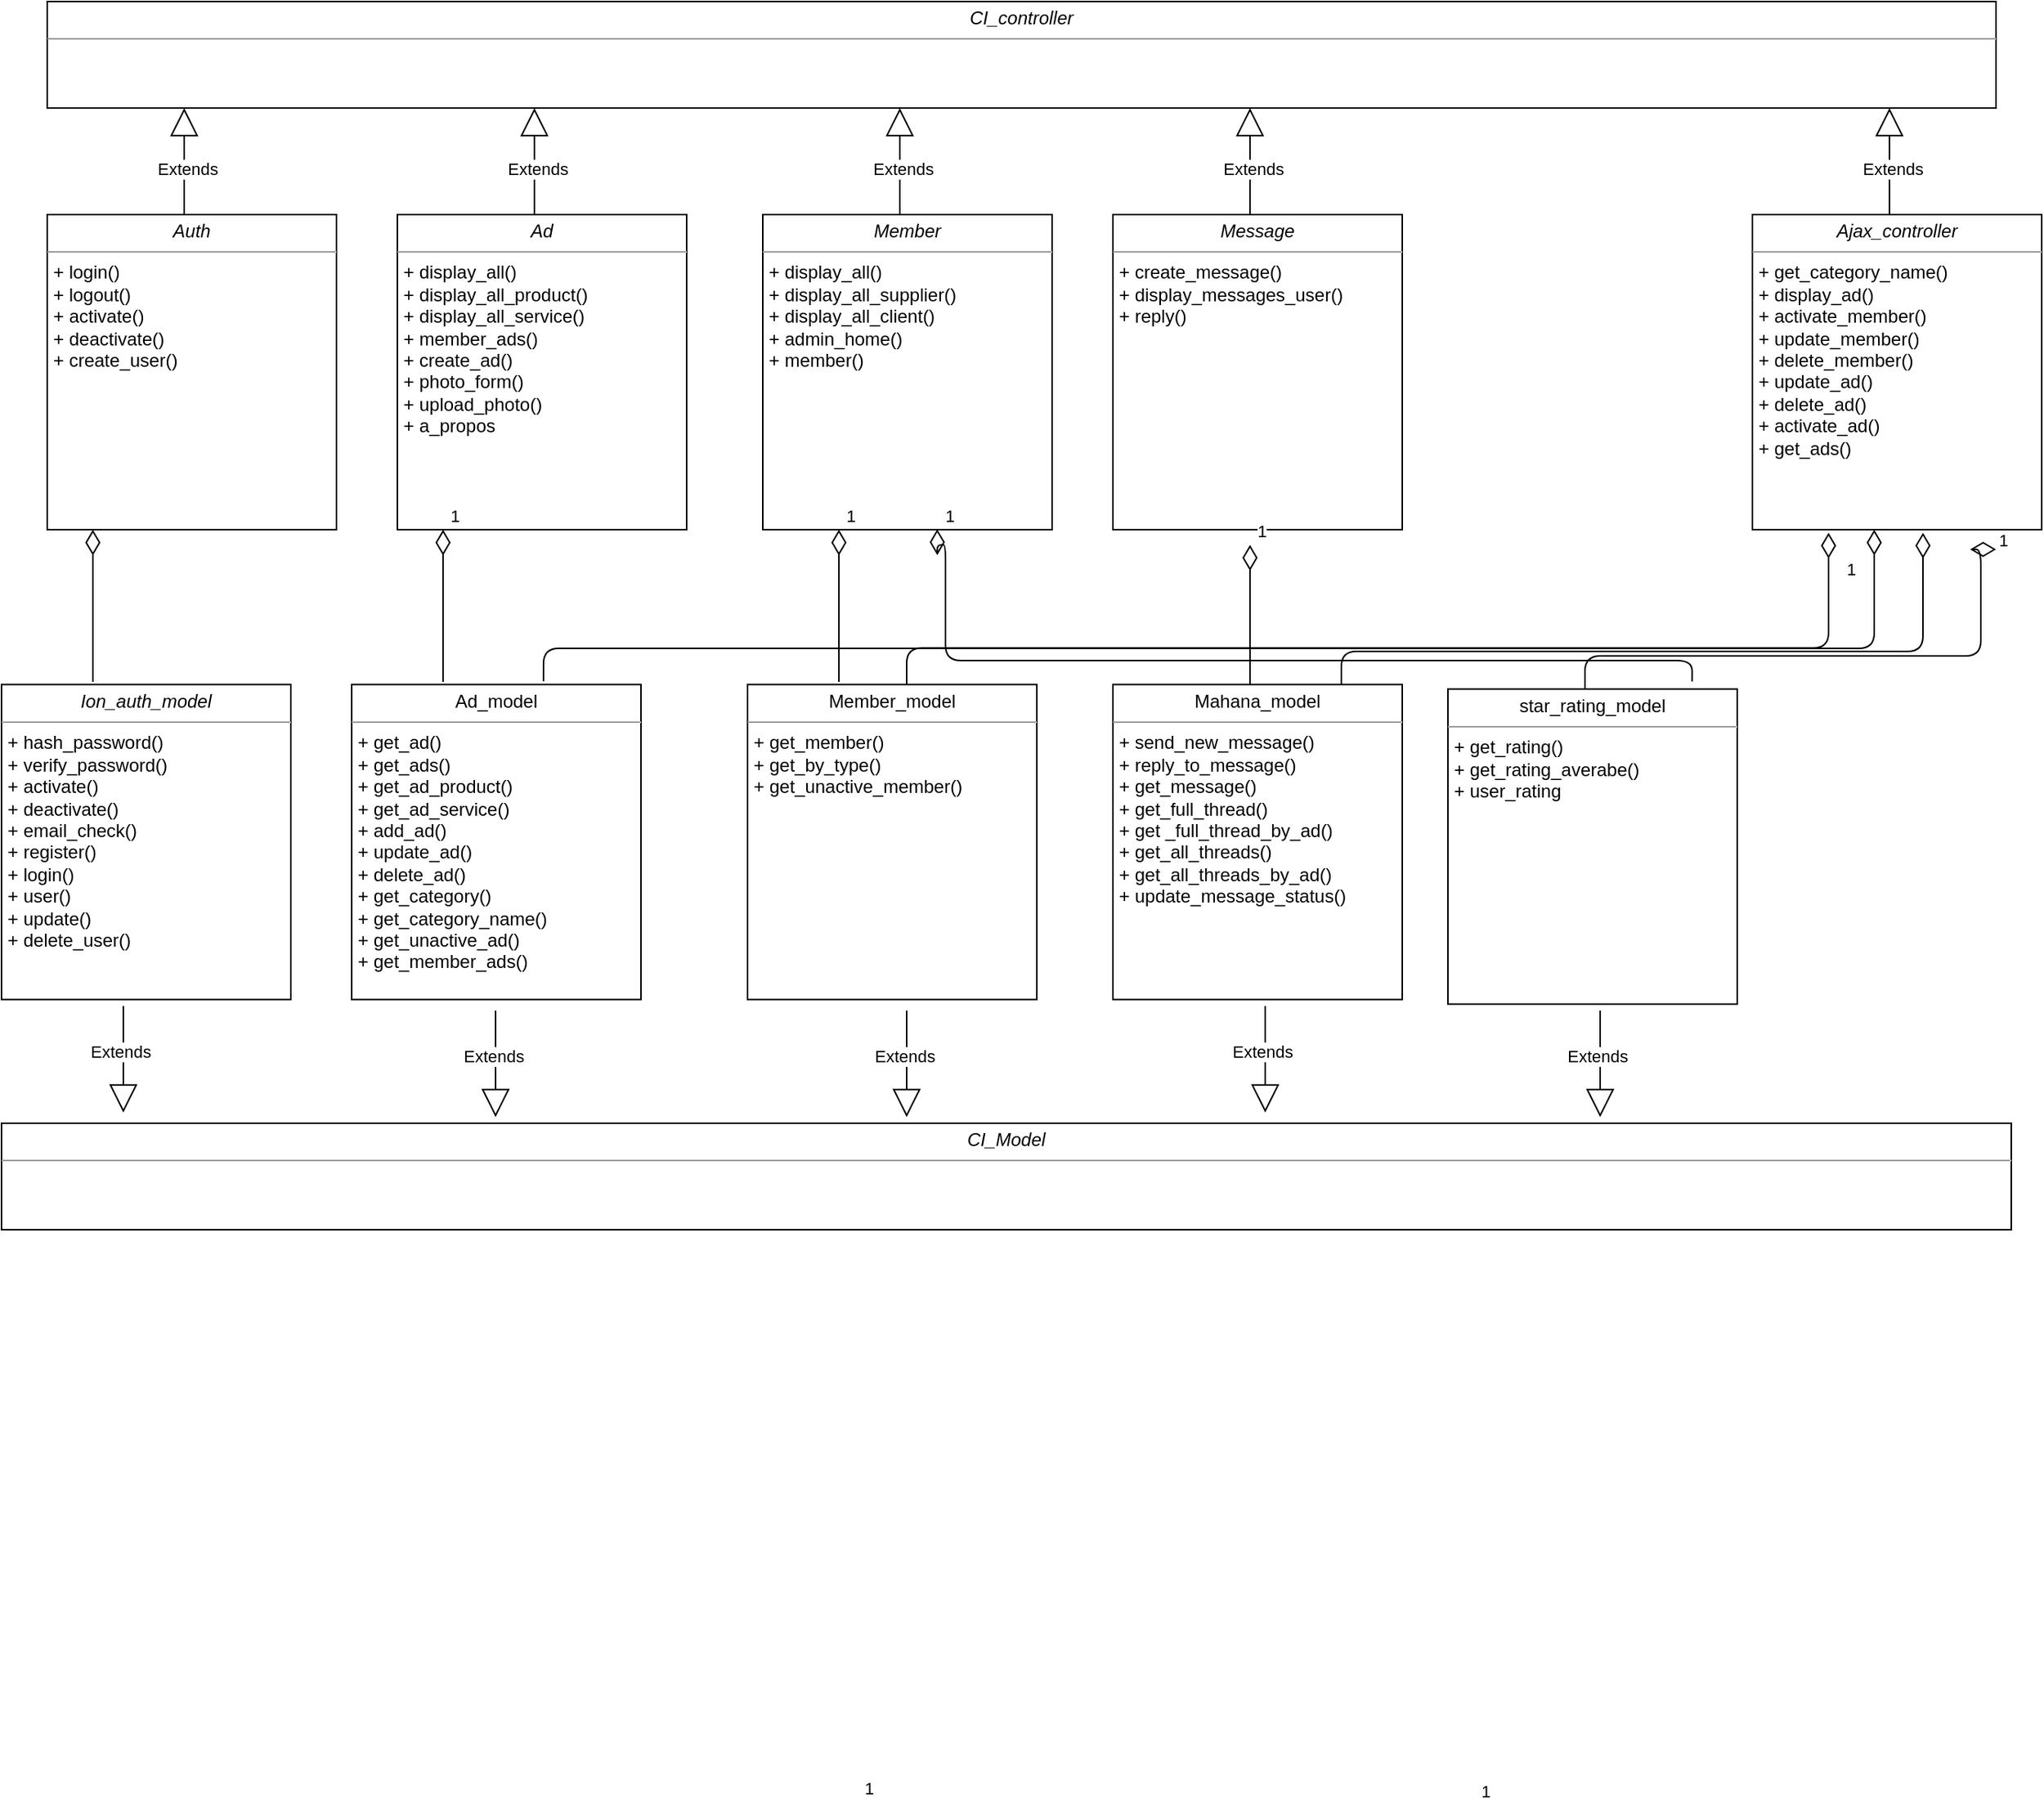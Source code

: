 <mxfile version="12.8.4" type="github">
  <diagram id="C5RBs43oDa-KdzZeNtuy" name="Page-1">
    <mxGraphModel dx="-56" dy="869" grid="1" gridSize="10" guides="1" tooltips="1" connect="1" arrows="1" fold="1" page="1" pageScale="1" pageWidth="827" pageHeight="1169" math="0" shadow="0">
      <root>
        <mxCell id="WIyWlLk6GJQsqaUBKTNV-0" />
        <mxCell id="WIyWlLk6GJQsqaUBKTNV-1" parent="WIyWlLk6GJQsqaUBKTNV-0" />
        <mxCell id="j7Flrp0eAc_-I4MH4OzA-1" value="&lt;p style=&quot;margin: 0px ; margin-top: 4px ; text-align: center&quot;&gt;&lt;i&gt;CI_controller&lt;/i&gt;&lt;/p&gt;&lt;hr size=&quot;1&quot;&gt;&lt;p style=&quot;margin: 0px ; margin-left: 4px&quot;&gt;&lt;br&gt;&lt;/p&gt;" style="verticalAlign=top;align=left;overflow=fill;fontSize=12;fontFamily=Helvetica;html=1;" parent="WIyWlLk6GJQsqaUBKTNV-1" vertex="1">
          <mxGeometry x="1020" y="90" width="1280" height="70" as="geometry" />
        </mxCell>
        <mxCell id="j7Flrp0eAc_-I4MH4OzA-11" value="1" style="endArrow=none;html=1;endSize=12;startArrow=diamondThin;startSize=14;startFill=0;edgeStyle=orthogonalEdgeStyle;align=left;verticalAlign=bottom;endFill=0;" parent="WIyWlLk6GJQsqaUBKTNV-1" edge="1">
          <mxGeometry x="-1" y="3" relative="1" as="geometry">
            <mxPoint x="1050" y="437" as="sourcePoint" />
            <mxPoint x="1050" y="537" as="targetPoint" />
            <Array as="points">
              <mxPoint x="1050" y="513" />
            </Array>
          </mxGeometry>
        </mxCell>
        <mxCell id="j7Flrp0eAc_-I4MH4OzA-22" value="&lt;p style=&quot;margin: 0px ; margin-top: 4px ; text-align: center&quot;&gt;&lt;i&gt;Auth&lt;/i&gt;&lt;/p&gt;&lt;hr size=&quot;1&quot;&gt;&lt;p style=&quot;margin: 0px ; margin-left: 4px&quot;&gt;+ login()&lt;/p&gt;&lt;p style=&quot;margin: 0px ; margin-left: 4px&quot;&gt;+ logout()&lt;/p&gt;&lt;p style=&quot;margin: 0px ; margin-left: 4px&quot;&gt;+ activate()&lt;/p&gt;&lt;p style=&quot;margin: 0px ; margin-left: 4px&quot;&gt;+ deactivate()&lt;/p&gt;&lt;p style=&quot;margin: 0px ; margin-left: 4px&quot;&gt;+ create_user()&lt;/p&gt;" style="verticalAlign=top;align=left;overflow=fill;fontSize=12;fontFamily=Helvetica;html=1;" parent="WIyWlLk6GJQsqaUBKTNV-1" vertex="1">
          <mxGeometry x="1020" y="230" width="190" height="207" as="geometry" />
        </mxCell>
        <mxCell id="j7Flrp0eAc_-I4MH4OzA-26" value="Extends" style="endArrow=block;endSize=16;endFill=0;html=1;exitX=0.5;exitY=0;exitDx=0;exitDy=0;" parent="WIyWlLk6GJQsqaUBKTNV-1" edge="1">
          <mxGeometry x="-0.147" y="-2" width="160" relative="1" as="geometry">
            <mxPoint x="1110" y="230" as="sourcePoint" />
            <mxPoint x="1110" y="160" as="targetPoint" />
            <mxPoint as="offset" />
          </mxGeometry>
        </mxCell>
        <mxCell id="QWQDAZp95gfeDpqPbwrQ-0" value="&lt;p style=&quot;margin: 0px ; margin-top: 4px ; text-align: center&quot;&gt;&lt;i&gt;Ad&lt;/i&gt;&lt;/p&gt;&lt;hr size=&quot;1&quot;&gt;&lt;p style=&quot;margin: 0px ; margin-left: 4px&quot;&gt;+ display_all()&lt;/p&gt;&lt;p style=&quot;margin: 0px ; margin-left: 4px&quot;&gt;+ display_all_product()&lt;/p&gt;&lt;p style=&quot;margin: 0px ; margin-left: 4px&quot;&gt;+ display_all_service()&lt;/p&gt;&lt;p style=&quot;margin: 0px ; margin-left: 4px&quot;&gt;+ member_ads()&lt;/p&gt;&lt;p style=&quot;margin: 0px ; margin-left: 4px&quot;&gt;+ create_ad()&lt;/p&gt;&lt;p style=&quot;margin: 0px ; margin-left: 4px&quot;&gt;+ photo_form()&lt;/p&gt;&lt;p style=&quot;margin: 0px ; margin-left: 4px&quot;&gt;+ upload_photo()&lt;/p&gt;&lt;p style=&quot;margin: 0px ; margin-left: 4px&quot;&gt;+ a_propos&lt;/p&gt;" style="verticalAlign=top;align=left;overflow=fill;fontSize=12;fontFamily=Helvetica;html=1;" parent="WIyWlLk6GJQsqaUBKTNV-1" vertex="1">
          <mxGeometry x="1250" y="230" width="190" height="207" as="geometry" />
        </mxCell>
        <mxCell id="QWQDAZp95gfeDpqPbwrQ-1" value="Extends" style="endArrow=block;endSize=16;endFill=0;html=1;exitX=0.5;exitY=0;exitDx=0;exitDy=0;" parent="WIyWlLk6GJQsqaUBKTNV-1" edge="1">
          <mxGeometry x="-0.147" y="-2" width="160" relative="1" as="geometry">
            <mxPoint x="1340" y="230" as="sourcePoint" />
            <mxPoint x="1340" y="160" as="targetPoint" />
            <mxPoint as="offset" />
          </mxGeometry>
        </mxCell>
        <mxCell id="QWQDAZp95gfeDpqPbwrQ-2" value="&lt;p style=&quot;margin: 0px ; margin-top: 4px ; text-align: center&quot;&gt;&lt;i&gt;Member&lt;/i&gt;&lt;/p&gt;&lt;hr size=&quot;1&quot;&gt;&lt;p style=&quot;margin: 0px ; margin-left: 4px&quot;&gt;+ display_all()&lt;/p&gt;&lt;p style=&quot;margin: 0px ; margin-left: 4px&quot;&gt;+ display_all_supplier()&lt;/p&gt;&lt;p style=&quot;margin: 0px ; margin-left: 4px&quot;&gt;+ display_all_client()&lt;/p&gt;&lt;p style=&quot;margin: 0px ; margin-left: 4px&quot;&gt;+ admin_home()&lt;/p&gt;&lt;p style=&quot;margin: 0px ; margin-left: 4px&quot;&gt;+ member()&lt;/p&gt;&lt;p style=&quot;margin: 0px ; margin-left: 4px&quot;&gt;&lt;br&gt;&lt;/p&gt;" style="verticalAlign=top;align=left;overflow=fill;fontSize=12;fontFamily=Helvetica;html=1;" parent="WIyWlLk6GJQsqaUBKTNV-1" vertex="1">
          <mxGeometry x="1490" y="230" width="190" height="207" as="geometry" />
        </mxCell>
        <mxCell id="QWQDAZp95gfeDpqPbwrQ-3" value="Extends" style="endArrow=block;endSize=16;endFill=0;html=1;exitX=0.5;exitY=0;exitDx=0;exitDy=0;" parent="WIyWlLk6GJQsqaUBKTNV-1" edge="1">
          <mxGeometry x="-0.147" y="-2" width="160" relative="1" as="geometry">
            <mxPoint x="1580" y="230" as="sourcePoint" />
            <mxPoint x="1580" y="160" as="targetPoint" />
            <mxPoint as="offset" />
          </mxGeometry>
        </mxCell>
        <mxCell id="QWQDAZp95gfeDpqPbwrQ-4" value="&lt;p style=&quot;margin: 0px ; margin-top: 4px ; text-align: center&quot;&gt;&lt;i&gt;Ajax_controller&lt;/i&gt;&lt;/p&gt;&lt;hr size=&quot;1&quot;&gt;&lt;p style=&quot;margin: 0px ; margin-left: 4px&quot;&gt;+ get_category_name()&lt;/p&gt;&lt;p style=&quot;margin: 0px ; margin-left: 4px&quot;&gt;+ display_ad()&lt;/p&gt;&lt;p style=&quot;margin: 0px ; margin-left: 4px&quot;&gt;+ activate_member()&lt;/p&gt;&lt;p style=&quot;margin: 0px ; margin-left: 4px&quot;&gt;+ update_member()&lt;/p&gt;&lt;p style=&quot;margin: 0px ; margin-left: 4px&quot;&gt;+ delete_member()&lt;/p&gt;&lt;p style=&quot;margin: 0px ; margin-left: 4px&quot;&gt;+ update_ad()&lt;/p&gt;&lt;p style=&quot;margin: 0px ; margin-left: 4px&quot;&gt;+ delete_ad()&lt;/p&gt;&lt;p style=&quot;margin: 0px ; margin-left: 4px&quot;&gt;+ activate_ad()&lt;/p&gt;&lt;p style=&quot;margin: 0px ; margin-left: 4px&quot;&gt;+ get_ads()&lt;/p&gt;&lt;p style=&quot;margin: 0px ; margin-left: 4px&quot;&gt;&lt;br&gt;&lt;/p&gt;" style="verticalAlign=top;align=left;overflow=fill;fontSize=12;fontFamily=Helvetica;html=1;" parent="WIyWlLk6GJQsqaUBKTNV-1" vertex="1">
          <mxGeometry x="2140" y="230" width="190" height="207" as="geometry" />
        </mxCell>
        <mxCell id="QWQDAZp95gfeDpqPbwrQ-5" value="Extends" style="endArrow=block;endSize=16;endFill=0;html=1;exitX=0.5;exitY=0;exitDx=0;exitDy=0;" parent="WIyWlLk6GJQsqaUBKTNV-1" edge="1">
          <mxGeometry x="-0.147" y="-2" width="160" relative="1" as="geometry">
            <mxPoint x="2230" y="230" as="sourcePoint" />
            <mxPoint x="2230" y="160" as="targetPoint" />
            <mxPoint as="offset" />
          </mxGeometry>
        </mxCell>
        <mxCell id="QWQDAZp95gfeDpqPbwrQ-6" value="&lt;p style=&quot;margin: 0px ; margin-top: 4px ; text-align: center&quot;&gt;&lt;i&gt;Ion_auth_model&lt;/i&gt;&lt;/p&gt;&lt;hr size=&quot;1&quot;&gt;&lt;p style=&quot;margin: 0px ; margin-left: 4px&quot;&gt;+ hash_password()&lt;/p&gt;&lt;p style=&quot;margin: 0px ; margin-left: 4px&quot;&gt;+ verify_password()&lt;/p&gt;&lt;p style=&quot;margin: 0px ; margin-left: 4px&quot;&gt;+ activate()&lt;/p&gt;&lt;p style=&quot;margin: 0px ; margin-left: 4px&quot;&gt;+ deactivate()&lt;/p&gt;&lt;p style=&quot;margin: 0px ; margin-left: 4px&quot;&gt;+ email_check()&lt;/p&gt;&lt;p style=&quot;margin: 0px ; margin-left: 4px&quot;&gt;+ register()&lt;/p&gt;&lt;p style=&quot;margin: 0px ; margin-left: 4px&quot;&gt;+ login()&lt;/p&gt;&lt;p style=&quot;margin: 0px ; margin-left: 4px&quot;&gt;+ user()&lt;/p&gt;&lt;p style=&quot;margin: 0px ; margin-left: 4px&quot;&gt;+ update()&lt;/p&gt;&lt;p style=&quot;margin: 0px ; margin-left: 4px&quot;&gt;+ delete_user()&lt;/p&gt;" style="verticalAlign=top;align=left;overflow=fill;fontSize=12;fontFamily=Helvetica;html=1;" parent="WIyWlLk6GJQsqaUBKTNV-1" vertex="1">
          <mxGeometry x="990" y="538.75" width="190" height="207" as="geometry" />
        </mxCell>
        <mxCell id="QWQDAZp95gfeDpqPbwrQ-7" value="1" style="endArrow=none;html=1;endSize=12;startArrow=diamondThin;startSize=14;startFill=0;edgeStyle=orthogonalEdgeStyle;align=left;verticalAlign=bottom;endFill=0;" parent="WIyWlLk6GJQsqaUBKTNV-1" edge="1">
          <mxGeometry x="-1" y="3" relative="1" as="geometry">
            <mxPoint x="1280" y="437" as="sourcePoint" />
            <mxPoint x="1280" y="537" as="targetPoint" />
            <Array as="points">
              <mxPoint x="1280" y="513" />
            </Array>
          </mxGeometry>
        </mxCell>
        <mxCell id="QWQDAZp95gfeDpqPbwrQ-8" value="&lt;p style=&quot;margin: 0px ; margin-top: 4px ; text-align: center&quot;&gt;Ad_model&lt;/p&gt;&lt;hr size=&quot;1&quot;&gt;&lt;p style=&quot;margin: 0px ; margin-left: 4px&quot;&gt;+ get_ad()&lt;/p&gt;&lt;p style=&quot;margin: 0px ; margin-left: 4px&quot;&gt;+ get_ads()&lt;/p&gt;&lt;p style=&quot;margin: 0px ; margin-left: 4px&quot;&gt;+ get_ad_product()&lt;/p&gt;&lt;p style=&quot;margin: 0px ; margin-left: 4px&quot;&gt;+ get_ad_service()&lt;/p&gt;&lt;p style=&quot;margin: 0px ; margin-left: 4px&quot;&gt;+ add_ad()&lt;/p&gt;&lt;p style=&quot;margin: 0px ; margin-left: 4px&quot;&gt;+ update_ad()&lt;/p&gt;&lt;p style=&quot;margin: 0px ; margin-left: 4px&quot;&gt;+ delete_ad()&lt;/p&gt;&lt;p style=&quot;margin: 0px ; margin-left: 4px&quot;&gt;+ get_category()&lt;/p&gt;&lt;p style=&quot;margin: 0px ; margin-left: 4px&quot;&gt;+ get_category_name()&lt;/p&gt;&lt;p style=&quot;margin: 0px ; margin-left: 4px&quot;&gt;+ get_unactive_ad()&lt;/p&gt;&lt;p style=&quot;margin: 0px ; margin-left: 4px&quot;&gt;+ get_member_ads()&lt;/p&gt;" style="verticalAlign=top;align=left;overflow=fill;fontSize=12;fontFamily=Helvetica;html=1;" parent="WIyWlLk6GJQsqaUBKTNV-1" vertex="1">
          <mxGeometry x="1220" y="538.75" width="190" height="207" as="geometry" />
        </mxCell>
        <mxCell id="QWQDAZp95gfeDpqPbwrQ-9" value="1" style="endArrow=none;html=1;endSize=12;startArrow=diamondThin;startSize=14;startFill=0;edgeStyle=orthogonalEdgeStyle;align=left;verticalAlign=bottom;endFill=0;" parent="WIyWlLk6GJQsqaUBKTNV-1" edge="1">
          <mxGeometry x="-1" y="3" relative="1" as="geometry">
            <mxPoint x="1540" y="437" as="sourcePoint" />
            <mxPoint x="1540" y="537" as="targetPoint" />
            <Array as="points">
              <mxPoint x="1540" y="513" />
            </Array>
          </mxGeometry>
        </mxCell>
        <mxCell id="QWQDAZp95gfeDpqPbwrQ-10" value="&lt;p style=&quot;margin: 0px ; margin-top: 4px ; text-align: center&quot;&gt;Member_model&lt;/p&gt;&lt;hr size=&quot;1&quot;&gt;&lt;p style=&quot;margin: 0px ; margin-left: 4px&quot;&gt;+ get_member()&lt;/p&gt;&lt;p style=&quot;margin: 0px ; margin-left: 4px&quot;&gt;+ get_by_type()&lt;/p&gt;&lt;p style=&quot;margin: 0px ; margin-left: 4px&quot;&gt;+ get_unactive_member()&lt;/p&gt;&lt;p style=&quot;margin: 0px ; margin-left: 4px&quot;&gt;&lt;br&gt;&lt;/p&gt;" style="verticalAlign=top;align=left;overflow=fill;fontSize=12;fontFamily=Helvetica;html=1;" parent="WIyWlLk6GJQsqaUBKTNV-1" vertex="1">
          <mxGeometry x="1480" y="538.75" width="190" height="207" as="geometry" />
        </mxCell>
        <mxCell id="QWQDAZp95gfeDpqPbwrQ-12" value="1" style="endArrow=none;html=1;endSize=12;startArrow=diamondThin;startSize=14;startFill=0;edgeStyle=orthogonalEdgeStyle;align=left;verticalAlign=bottom;endFill=0;entryX=0.663;entryY=-0.01;entryDx=0;entryDy=0;entryPerimeter=0;" parent="WIyWlLk6GJQsqaUBKTNV-1" edge="1" target="QWQDAZp95gfeDpqPbwrQ-8" source="QWQDAZp95gfeDpqPbwrQ-4">
          <mxGeometry x="0.521" y="823" relative="1" as="geometry">
            <mxPoint x="2250" y="439" as="sourcePoint" />
            <mxPoint x="1430" y="538.75" as="targetPoint" />
            <Array as="points">
              <mxPoint x="2220" y="515" />
              <mxPoint x="1346" y="515" />
            </Array>
            <mxPoint x="-3" y="-65" as="offset" />
          </mxGeometry>
        </mxCell>
        <mxCell id="QWQDAZp95gfeDpqPbwrQ-13" value="1" style="endArrow=none;html=1;endSize=12;startArrow=diamondThin;startSize=14;startFill=0;edgeStyle=orthogonalEdgeStyle;align=left;verticalAlign=bottom;endFill=0;" parent="WIyWlLk6GJQsqaUBKTNV-1" edge="1">
          <mxGeometry x="-0.906" y="10" relative="1" as="geometry">
            <mxPoint x="2190" y="439" as="sourcePoint" />
            <mxPoint x="1584.5" y="538.75" as="targetPoint" />
            <Array as="points">
              <mxPoint x="1584.5" y="514.75" />
            </Array>
            <mxPoint as="offset" />
          </mxGeometry>
        </mxCell>
        <mxCell id="QWQDAZp95gfeDpqPbwrQ-14" value="&lt;p style=&quot;margin: 0px ; margin-top: 4px ; text-align: center&quot;&gt;&lt;i&gt;CI_Model&lt;/i&gt;&lt;/p&gt;&lt;hr size=&quot;1&quot;&gt;&lt;p style=&quot;margin: 0px ; margin-left: 4px&quot;&gt;&lt;br&gt;&lt;/p&gt;" style="verticalAlign=top;align=left;overflow=fill;fontSize=12;fontFamily=Helvetica;html=1;" parent="WIyWlLk6GJQsqaUBKTNV-1" vertex="1">
          <mxGeometry x="990" y="827" width="1320" height="70" as="geometry" />
        </mxCell>
        <mxCell id="QWQDAZp95gfeDpqPbwrQ-15" value="Extends" style="endArrow=block;endSize=16;endFill=0;html=1;" parent="WIyWlLk6GJQsqaUBKTNV-1" edge="1">
          <mxGeometry x="-0.147" y="-2" width="160" relative="1" as="geometry">
            <mxPoint x="1070" y="750" as="sourcePoint" />
            <mxPoint x="1070" y="820" as="targetPoint" />
            <mxPoint as="offset" />
          </mxGeometry>
        </mxCell>
        <mxCell id="QWQDAZp95gfeDpqPbwrQ-16" value="Extends" style="endArrow=block;endSize=16;endFill=0;html=1;" parent="WIyWlLk6GJQsqaUBKTNV-1" edge="1">
          <mxGeometry x="-0.147" y="-2" width="160" relative="1" as="geometry">
            <mxPoint x="1314.5" y="753" as="sourcePoint" />
            <mxPoint x="1314.5" y="823" as="targetPoint" />
            <mxPoint as="offset" />
          </mxGeometry>
        </mxCell>
        <mxCell id="QWQDAZp95gfeDpqPbwrQ-17" value="Extends" style="endArrow=block;endSize=16;endFill=0;html=1;" parent="WIyWlLk6GJQsqaUBKTNV-1" edge="1">
          <mxGeometry x="-0.147" y="-2" width="160" relative="1" as="geometry">
            <mxPoint x="1584.5" y="753" as="sourcePoint" />
            <mxPoint x="1584.5" y="823" as="targetPoint" />
            <mxPoint as="offset" />
          </mxGeometry>
        </mxCell>
        <mxCell id="LHSwQ6bSwUcnN6scRhsH-2" value="&lt;p style=&quot;margin: 0px ; margin-top: 4px ; text-align: center&quot;&gt;&lt;i&gt;Message&lt;/i&gt;&lt;/p&gt;&lt;hr size=&quot;1&quot;&gt;&lt;p style=&quot;margin: 0px ; margin-left: 4px&quot;&gt;+ create_message()&lt;/p&gt;&lt;p style=&quot;margin: 0px ; margin-left: 4px&quot;&gt;+ display_messages_user()&lt;/p&gt;&lt;p style=&quot;margin: 0px ; margin-left: 4px&quot;&gt;+ reply()&lt;/p&gt;&lt;p style=&quot;margin: 0px ; margin-left: 4px&quot;&gt;&lt;br&gt;&lt;/p&gt;" style="verticalAlign=top;align=left;overflow=fill;fontSize=12;fontFamily=Helvetica;html=1;" vertex="1" parent="WIyWlLk6GJQsqaUBKTNV-1">
          <mxGeometry x="1720" y="230" width="190" height="207" as="geometry" />
        </mxCell>
        <mxCell id="LHSwQ6bSwUcnN6scRhsH-3" value="Extends" style="endArrow=block;endSize=16;endFill=0;html=1;exitX=0.5;exitY=0;exitDx=0;exitDy=0;" edge="1" parent="WIyWlLk6GJQsqaUBKTNV-1">
          <mxGeometry x="-0.147" y="-2" width="160" relative="1" as="geometry">
            <mxPoint x="1810" y="230" as="sourcePoint" />
            <mxPoint x="1810" y="160" as="targetPoint" />
            <mxPoint as="offset" />
          </mxGeometry>
        </mxCell>
        <mxCell id="LHSwQ6bSwUcnN6scRhsH-4" value="&lt;p style=&quot;margin: 0px ; margin-top: 4px ; text-align: center&quot;&gt;Mahana_model&lt;/p&gt;&lt;hr size=&quot;1&quot;&gt;&lt;p style=&quot;margin: 0px ; margin-left: 4px&quot;&gt;+ send_new_message()&lt;/p&gt;&lt;p style=&quot;margin: 0px ; margin-left: 4px&quot;&gt;+ reply_to_message&lt;span&gt;()&lt;/span&gt;&lt;/p&gt;&lt;p style=&quot;margin: 0px ; margin-left: 4px&quot;&gt;+ get_message()&lt;/p&gt;&lt;p style=&quot;margin: 0px ; margin-left: 4px&quot;&gt;+ get_full_thread()&lt;/p&gt;&lt;p style=&quot;margin: 0px ; margin-left: 4px&quot;&gt;+ get _full_thread_by_ad()&lt;/p&gt;&lt;p style=&quot;margin: 0px ; margin-left: 4px&quot;&gt;+ get_all_threads()&lt;/p&gt;&lt;p style=&quot;margin: 0px ; margin-left: 4px&quot;&gt;+ get_all_threads_by_ad()&lt;/p&gt;&lt;p style=&quot;margin: 0px ; margin-left: 4px&quot;&gt;+ update_message_status()&lt;/p&gt;&lt;p style=&quot;margin: 0px ; margin-left: 4px&quot;&gt;&lt;br&gt;&lt;/p&gt;" style="verticalAlign=top;align=left;overflow=fill;fontSize=12;fontFamily=Helvetica;html=1;" vertex="1" parent="WIyWlLk6GJQsqaUBKTNV-1">
          <mxGeometry x="1720" y="538.75" width="190" height="207" as="geometry" />
        </mxCell>
        <mxCell id="LHSwQ6bSwUcnN6scRhsH-5" value="Extends" style="endArrow=block;endSize=16;endFill=0;html=1;" edge="1" parent="WIyWlLk6GJQsqaUBKTNV-1">
          <mxGeometry x="-0.147" y="-2" width="160" relative="1" as="geometry">
            <mxPoint x="1820.0" y="750" as="sourcePoint" />
            <mxPoint x="1820.0" y="820" as="targetPoint" />
            <mxPoint as="offset" />
          </mxGeometry>
        </mxCell>
        <mxCell id="LHSwQ6bSwUcnN6scRhsH-6" value="1" style="endArrow=none;html=1;endSize=12;startArrow=diamondThin;startSize=14;startFill=0;edgeStyle=orthogonalEdgeStyle;align=left;verticalAlign=bottom;endFill=0;" edge="1" parent="WIyWlLk6GJQsqaUBKTNV-1">
          <mxGeometry x="-1" y="3" relative="1" as="geometry">
            <mxPoint x="1810" y="447" as="sourcePoint" />
            <mxPoint x="1810" y="539" as="targetPoint" />
            <Array as="points">
              <mxPoint x="1810" y="539" />
            </Array>
          </mxGeometry>
        </mxCell>
        <mxCell id="LHSwQ6bSwUcnN6scRhsH-7" value="1" style="endArrow=none;html=1;endSize=12;startArrow=diamondThin;startSize=14;startFill=0;edgeStyle=orthogonalEdgeStyle;align=left;verticalAlign=bottom;endFill=0;" edge="1" parent="WIyWlLk6GJQsqaUBKTNV-1">
          <mxGeometry x="0.521" y="823" relative="1" as="geometry">
            <mxPoint x="2252.01" y="439.07" as="sourcePoint" />
            <mxPoint x="1870" y="539" as="targetPoint" />
            <Array as="points">
              <mxPoint x="2252" y="517" />
              <mxPoint x="1870" y="517" />
              <mxPoint x="1870" y="539" />
            </Array>
            <mxPoint x="-3" y="-65" as="offset" />
          </mxGeometry>
        </mxCell>
        <mxCell id="LHSwQ6bSwUcnN6scRhsH-8" value="&lt;p style=&quot;margin: 0px ; margin-top: 4px ; text-align: center&quot;&gt;star_rating_model&lt;/p&gt;&lt;hr size=&quot;1&quot;&gt;&lt;p style=&quot;margin: 0px ; margin-left: 4px&quot;&gt;+ get_rating()&lt;/p&gt;&lt;p style=&quot;margin: 0px ; margin-left: 4px&quot;&gt;+ get_rating_averabe()&lt;/p&gt;&lt;p style=&quot;margin: 0px ; margin-left: 4px&quot;&gt;+ user_rating&lt;/p&gt;&lt;p style=&quot;margin: 0px ; margin-left: 4px&quot;&gt;&lt;br&gt;&lt;/p&gt;" style="verticalAlign=top;align=left;overflow=fill;fontSize=12;fontFamily=Helvetica;html=1;" vertex="1" parent="WIyWlLk6GJQsqaUBKTNV-1">
          <mxGeometry x="1940" y="541.75" width="190" height="207" as="geometry" />
        </mxCell>
        <mxCell id="LHSwQ6bSwUcnN6scRhsH-9" value="Extends" style="endArrow=block;endSize=16;endFill=0;html=1;" edge="1" parent="WIyWlLk6GJQsqaUBKTNV-1">
          <mxGeometry x="-0.147" y="-2" width="160" relative="1" as="geometry">
            <mxPoint x="2040.0" y="753" as="sourcePoint" />
            <mxPoint x="2040.0" y="823" as="targetPoint" />
            <mxPoint as="offset" />
          </mxGeometry>
        </mxCell>
        <mxCell id="LHSwQ6bSwUcnN6scRhsH-10" value="1" style="endArrow=none;html=1;endSize=12;startArrow=diamondThin;startSize=14;startFill=0;edgeStyle=orthogonalEdgeStyle;align=left;verticalAlign=bottom;endFill=0;" edge="1" parent="WIyWlLk6GJQsqaUBKTNV-1">
          <mxGeometry x="-1" y="3" relative="1" as="geometry">
            <mxPoint x="2300" y="450" as="sourcePoint" />
            <mxPoint x="2030" y="542" as="targetPoint" />
            <Array as="points">
              <mxPoint x="2290" y="450" />
              <mxPoint x="2290" y="520" />
              <mxPoint x="2030" y="520" />
            </Array>
          </mxGeometry>
        </mxCell>
        <mxCell id="LHSwQ6bSwUcnN6scRhsH-11" value="1" style="endArrow=none;html=1;endSize=12;startArrow=diamondThin;startSize=14;startFill=0;edgeStyle=orthogonalEdgeStyle;align=left;verticalAlign=bottom;endFill=0;entryX=0.844;entryY=-0.024;entryDx=0;entryDy=0;entryPerimeter=0;exitX=0.603;exitY=0.999;exitDx=0;exitDy=0;exitPerimeter=0;" edge="1" parent="WIyWlLk6GJQsqaUBKTNV-1" source="QWQDAZp95gfeDpqPbwrQ-2" target="LHSwQ6bSwUcnN6scRhsH-8">
          <mxGeometry x="-1" y="3" relative="1" as="geometry">
            <mxPoint x="1550" y="447" as="sourcePoint" />
            <mxPoint x="1550" y="547" as="targetPoint" />
            <Array as="points">
              <mxPoint x="1605" y="447" />
              <mxPoint x="1610" y="447" />
              <mxPoint x="1610" y="523" />
              <mxPoint x="2100" y="523" />
            </Array>
          </mxGeometry>
        </mxCell>
      </root>
    </mxGraphModel>
  </diagram>
</mxfile>
